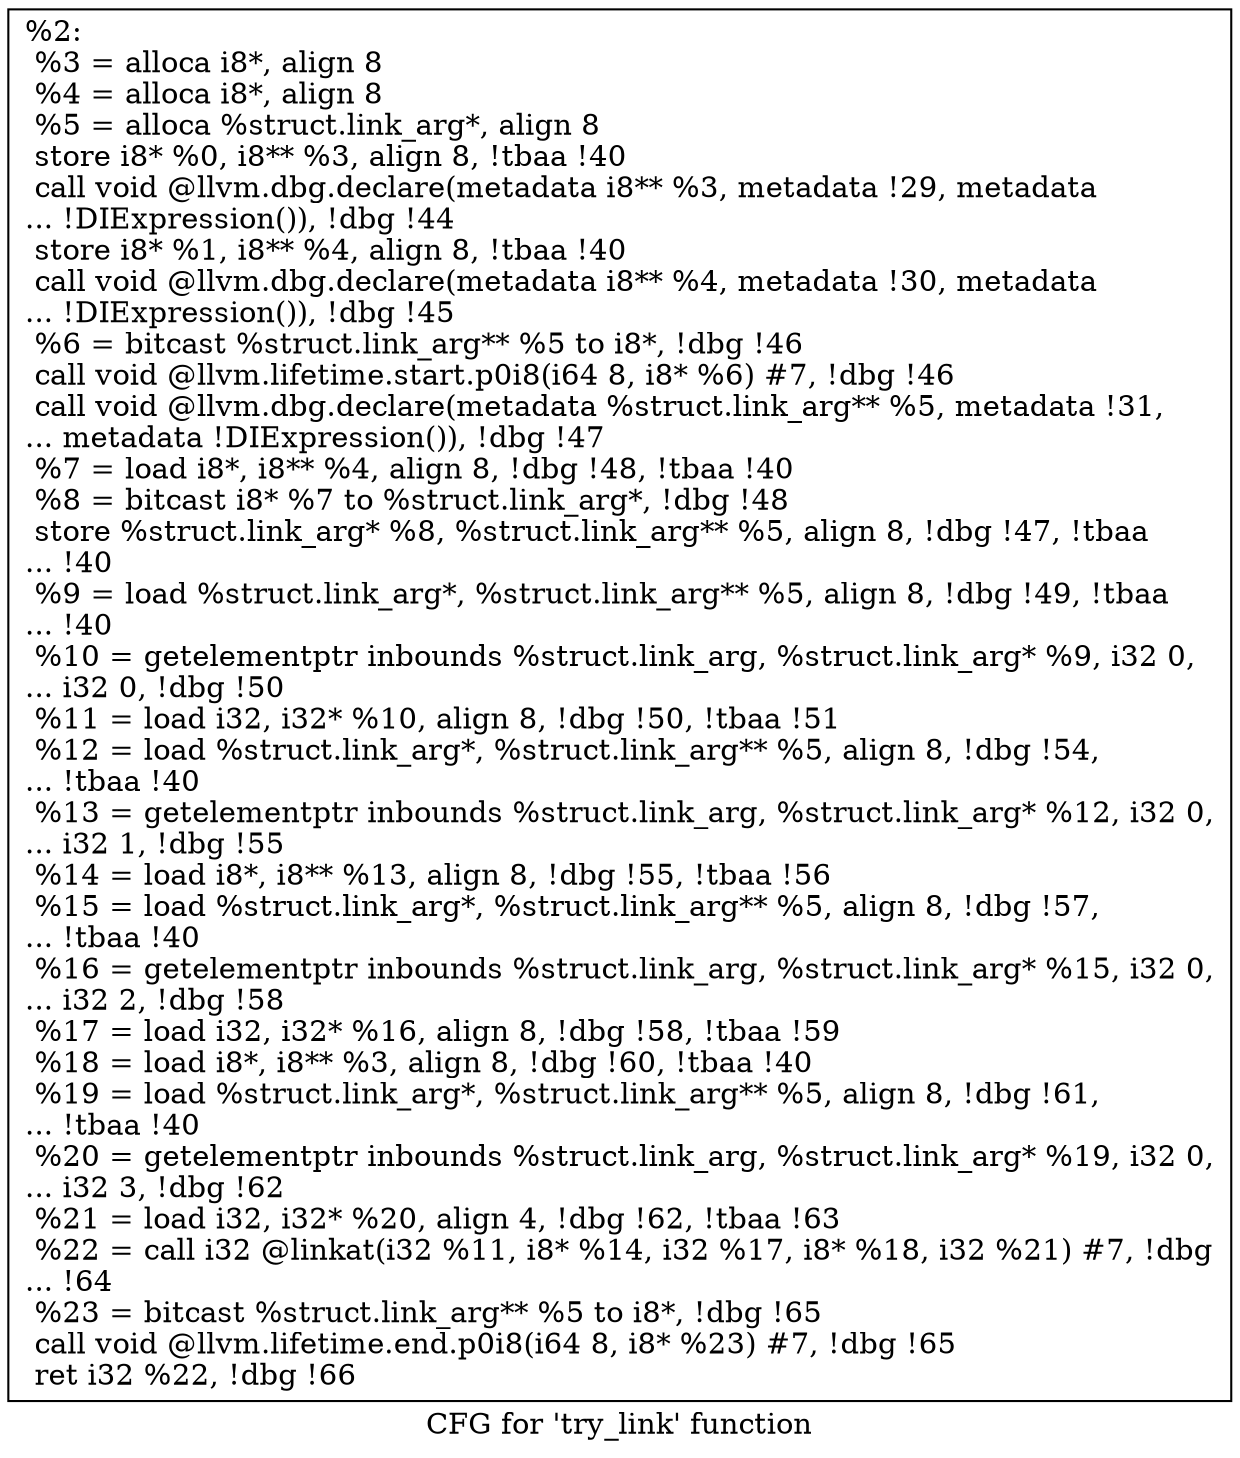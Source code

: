 digraph "CFG for 'try_link' function" {
	label="CFG for 'try_link' function";

	Node0x26cd8f0 [shape=record,label="{%2:\l  %3 = alloca i8*, align 8\l  %4 = alloca i8*, align 8\l  %5 = alloca %struct.link_arg*, align 8\l  store i8* %0, i8** %3, align 8, !tbaa !40\l  call void @llvm.dbg.declare(metadata i8** %3, metadata !29, metadata\l... !DIExpression()), !dbg !44\l  store i8* %1, i8** %4, align 8, !tbaa !40\l  call void @llvm.dbg.declare(metadata i8** %4, metadata !30, metadata\l... !DIExpression()), !dbg !45\l  %6 = bitcast %struct.link_arg** %5 to i8*, !dbg !46\l  call void @llvm.lifetime.start.p0i8(i64 8, i8* %6) #7, !dbg !46\l  call void @llvm.dbg.declare(metadata %struct.link_arg** %5, metadata !31,\l... metadata !DIExpression()), !dbg !47\l  %7 = load i8*, i8** %4, align 8, !dbg !48, !tbaa !40\l  %8 = bitcast i8* %7 to %struct.link_arg*, !dbg !48\l  store %struct.link_arg* %8, %struct.link_arg** %5, align 8, !dbg !47, !tbaa\l... !40\l  %9 = load %struct.link_arg*, %struct.link_arg** %5, align 8, !dbg !49, !tbaa\l... !40\l  %10 = getelementptr inbounds %struct.link_arg, %struct.link_arg* %9, i32 0,\l... i32 0, !dbg !50\l  %11 = load i32, i32* %10, align 8, !dbg !50, !tbaa !51\l  %12 = load %struct.link_arg*, %struct.link_arg** %5, align 8, !dbg !54,\l... !tbaa !40\l  %13 = getelementptr inbounds %struct.link_arg, %struct.link_arg* %12, i32 0,\l... i32 1, !dbg !55\l  %14 = load i8*, i8** %13, align 8, !dbg !55, !tbaa !56\l  %15 = load %struct.link_arg*, %struct.link_arg** %5, align 8, !dbg !57,\l... !tbaa !40\l  %16 = getelementptr inbounds %struct.link_arg, %struct.link_arg* %15, i32 0,\l... i32 2, !dbg !58\l  %17 = load i32, i32* %16, align 8, !dbg !58, !tbaa !59\l  %18 = load i8*, i8** %3, align 8, !dbg !60, !tbaa !40\l  %19 = load %struct.link_arg*, %struct.link_arg** %5, align 8, !dbg !61,\l... !tbaa !40\l  %20 = getelementptr inbounds %struct.link_arg, %struct.link_arg* %19, i32 0,\l... i32 3, !dbg !62\l  %21 = load i32, i32* %20, align 4, !dbg !62, !tbaa !63\l  %22 = call i32 @linkat(i32 %11, i8* %14, i32 %17, i8* %18, i32 %21) #7, !dbg\l... !64\l  %23 = bitcast %struct.link_arg** %5 to i8*, !dbg !65\l  call void @llvm.lifetime.end.p0i8(i64 8, i8* %23) #7, !dbg !65\l  ret i32 %22, !dbg !66\l}"];
}
